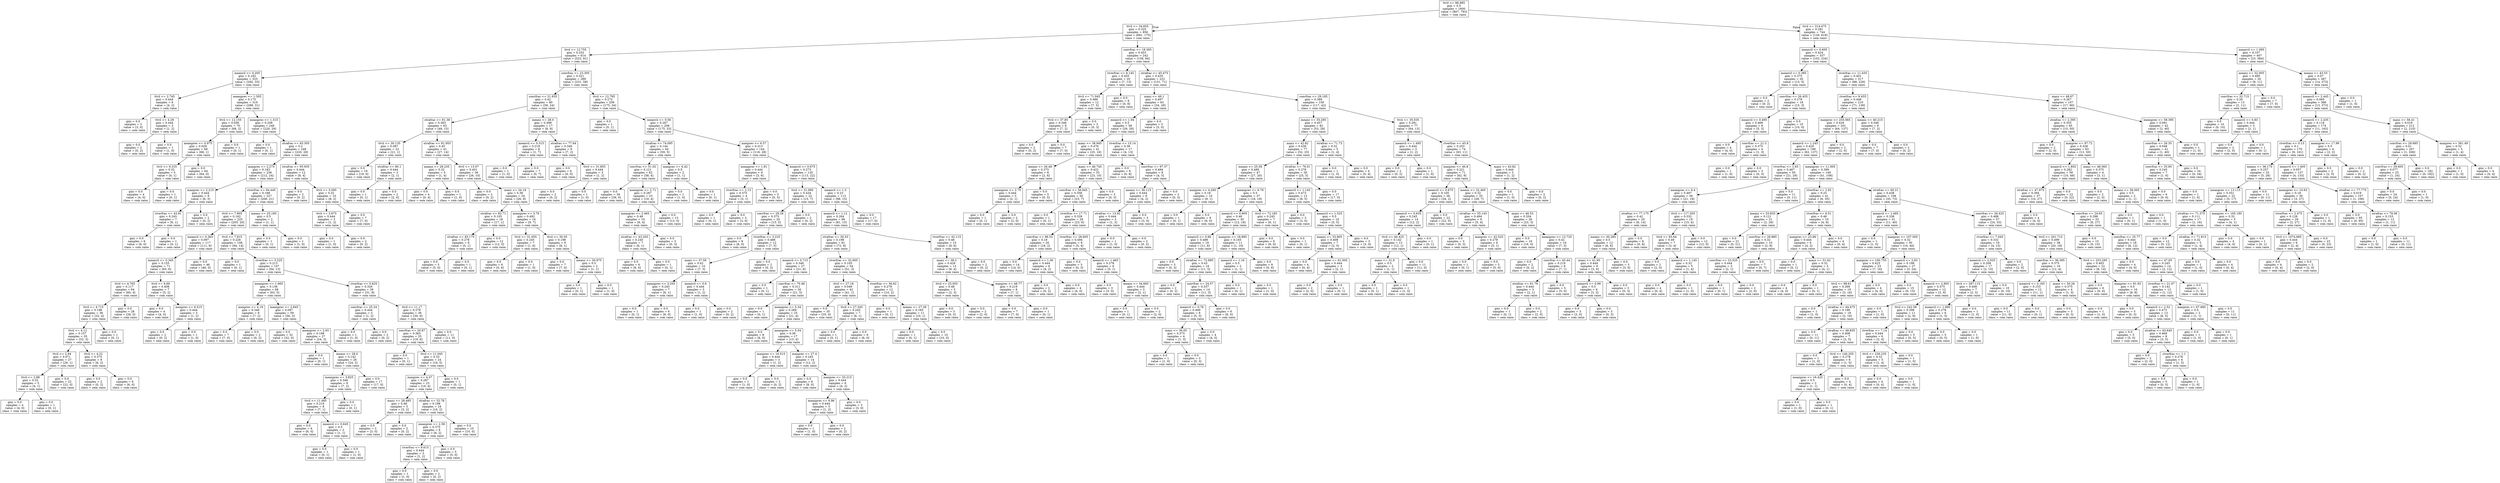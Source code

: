 digraph Tree {
node [shape=box] ;
0 [label="ttvil <= 88.885\ngini = 0.5\nsamples = 1600\nvalue = [807, 793]\nclass = com raios"] ;
1 [label="ttvil <= 34.655\ngini = 0.325\nsamples = 856\nvalue = [681, 175]\nclass = com raios"] ;
0 -> 1 [labeldistance=2.5, labelangle=45, headlabel="True"] ;
2 [label="ttvil <= 12.755\ngini = 0.252\nsamples = 614\nvalue = [523, 91]\nclass = com raios"] ;
1 -> 2 ;
3 [label="meanvil <= 0.205\ngini = 0.182\nsamples = 325\nvalue = [292, 33]\nclass = com raios"] ;
2 -> 3 ;
4 [label="ttvil <= 2.745\ngini = 0.444\nsamples = 6\nvalue = [4, 2]\nclass = com raios"] ;
3 -> 4 ;
5 [label="gini = 0.0\nsamples = 3\nvalue = [3, 0]\nclass = com raios"] ;
4 -> 5 ;
6 [label="ttvil <= 4.29\ngini = 0.444\nsamples = 3\nvalue = [1, 2]\nclass = sem raios"] ;
4 -> 6 ;
7 [label="gini = 0.0\nsamples = 2\nvalue = [0, 2]\nclass = sem raios"] ;
6 -> 7 ;
8 [label="gini = 0.0\nsamples = 1\nvalue = [1, 0]\nclass = com raios"] ;
6 -> 8 ;
9 [label="meanprec <= 1.305\ngini = 0.175\nsamples = 319\nvalue = [288, 31]\nclass = com raios"] ;
3 -> 9 ;
10 [label="ttvil <= 12.155\ngini = 0.056\nsamples = 70\nvalue = [68, 2]\nclass = com raios"] ;
9 -> 10 ;
11 [label="meanprec <= 0.975\ngini = 0.029\nsamples = 69\nvalue = [68, 1]\nclass = com raios"] ;
10 -> 11 ;
12 [label="ttvil <= 9.225\ngini = 0.32\nsamples = 5\nvalue = [4, 1]\nclass = com raios"] ;
11 -> 12 ;
13 [label="gini = 0.0\nsamples = 4\nvalue = [4, 0]\nclass = com raios"] ;
12 -> 13 ;
14 [label="gini = 0.0\nsamples = 1\nvalue = [0, 1]\nclass = sem raios"] ;
12 -> 14 ;
15 [label="gini = 0.0\nsamples = 64\nvalue = [64, 0]\nclass = com raios"] ;
11 -> 15 ;
16 [label="gini = 0.0\nsamples = 1\nvalue = [0, 1]\nclass = sem raios"] ;
10 -> 16 ;
17 [label="meanprec <= 1.315\ngini = 0.206\nsamples = 249\nvalue = [220, 29]\nclass = com raios"] ;
9 -> 17 ;
18 [label="gini = 0.0\nsamples = 1\nvalue = [0, 1]\nclass = sem raios"] ;
17 -> 18 ;
19 [label="strafrac <= 93.305\ngini = 0.2\nsamples = 248\nvalue = [220, 28]\nclass = com raios"] ;
17 -> 19 ;
20 [label="maxprec <= 2.275\ngini = 0.183\nsamples = 236\nvalue = [212, 24]\nclass = com raios"] ;
19 -> 20 ;
21 [label="maxprec <= 2.215\ngini = 0.444\nsamples = 9\nvalue = [6, 3]\nclass = com raios"] ;
20 -> 21 ;
22 [label="riverfrac <= 43.91\ngini = 0.245\nsamples = 7\nvalue = [6, 1]\nclass = com raios"] ;
21 -> 22 ;
23 [label="gini = 0.0\nsamples = 6\nvalue = [6, 0]\nclass = com raios"] ;
22 -> 23 ;
24 [label="gini = 0.0\nsamples = 1\nvalue = [0, 1]\nclass = sem raios"] ;
22 -> 24 ;
25 [label="gini = 0.0\nsamples = 2\nvalue = [0, 2]\nclass = sem raios"] ;
21 -> 25 ;
26 [label="riverfrac <= 94.445\ngini = 0.168\nsamples = 227\nvalue = [206, 21]\nclass = com raios"] ;
20 -> 26 ;
27 [label="ttvil <= 7.905\ngini = 0.162\nsamples = 225\nvalue = [205, 20]\nclass = com raios"] ;
26 -> 27 ;
28 [label="meanvil <= 0.365\ngini = 0.097\nsamples = 117\nvalue = [111, 6]\nclass = com raios"] ;
27 -> 28 ;
29 [label="meanvil <= 0.345\ngini = 0.155\nsamples = 71\nvalue = [65, 6]\nclass = com raios"] ;
28 -> 29 ;
30 [label="ttvil <= 4.765\ngini = 0.117\nsamples = 64\nvalue = [60, 4]\nclass = com raios"] ;
29 -> 30 ;
31 [label="ttvil <= 4.715\ngini = 0.198\nsamples = 36\nvalue = [32, 4]\nclass = com raios"] ;
30 -> 31 ;
32 [label="ttvil <= 4.12\ngini = 0.157\nsamples = 35\nvalue = [32, 3]\nclass = com raios"] ;
31 -> 32 ;
33 [label="ttvil <= 2.94\ngini = 0.071\nsamples = 27\nvalue = [26, 1]\nclass = com raios"] ;
32 -> 33 ;
34 [label="ttvil <= 2.88\ngini = 0.32\nsamples = 5\nvalue = [4, 1]\nclass = com raios"] ;
33 -> 34 ;
35 [label="gini = 0.0\nsamples = 4\nvalue = [4, 0]\nclass = com raios"] ;
34 -> 35 ;
36 [label="gini = 0.0\nsamples = 1\nvalue = [0, 1]\nclass = sem raios"] ;
34 -> 36 ;
37 [label="gini = 0.0\nsamples = 22\nvalue = [22, 0]\nclass = com raios"] ;
33 -> 37 ;
38 [label="ttvil <= 4.22\ngini = 0.375\nsamples = 8\nvalue = [6, 2]\nclass = com raios"] ;
32 -> 38 ;
39 [label="gini = 0.0\nsamples = 2\nvalue = [0, 2]\nclass = sem raios"] ;
38 -> 39 ;
40 [label="gini = 0.0\nsamples = 6\nvalue = [6, 0]\nclass = com raios"] ;
38 -> 40 ;
41 [label="gini = 0.0\nsamples = 1\nvalue = [0, 1]\nclass = sem raios"] ;
31 -> 41 ;
42 [label="gini = 0.0\nsamples = 28\nvalue = [28, 0]\nclass = com raios"] ;
30 -> 42 ;
43 [label="ttvil <= 6.69\ngini = 0.408\nsamples = 7\nvalue = [5, 2]\nclass = com raios"] ;
29 -> 43 ;
44 [label="gini = 0.0\nsamples = 4\nvalue = [4, 0]\nclass = com raios"] ;
43 -> 44 ;
45 [label="maxprec <= 6.515\ngini = 0.444\nsamples = 3\nvalue = [1, 2]\nclass = sem raios"] ;
43 -> 45 ;
46 [label="gini = 0.0\nsamples = 2\nvalue = [0, 2]\nclass = sem raios"] ;
45 -> 46 ;
47 [label="gini = 0.0\nsamples = 1\nvalue = [1, 0]\nclass = com raios"] ;
45 -> 47 ;
48 [label="gini = 0.0\nsamples = 46\nvalue = [46, 0]\nclass = com raios"] ;
28 -> 48 ;
49 [label="ttvil <= 7.915\ngini = 0.226\nsamples = 108\nvalue = [94, 14]\nclass = com raios"] ;
27 -> 49 ;
50 [label="gini = 0.0\nsamples = 1\nvalue = [0, 1]\nclass = sem raios"] ;
49 -> 50 ;
51 [label="riverfrac <= 3.225\ngini = 0.213\nsamples = 107\nvalue = [94, 13]\nclass = com raios"] ;
49 -> 51 ;
52 [label="meanprec <= 1.665\ngini = 0.136\nsamples = 68\nvalue = [63, 5]\nclass = com raios"] ;
51 -> 52 ;
53 [label="maxprec <= 4.19\ngini = 0.346\nsamples = 9\nvalue = [7, 2]\nclass = com raios"] ;
52 -> 53 ;
54 [label="gini = 0.0\nsamples = 7\nvalue = [7, 0]\nclass = com raios"] ;
53 -> 54 ;
55 [label="gini = 0.0\nsamples = 2\nvalue = [0, 2]\nclass = sem raios"] ;
53 -> 55 ;
56 [label="meanprec <= 2.845\ngini = 0.097\nsamples = 59\nvalue = [56, 3]\nclass = com raios"] ;
52 -> 56 ;
57 [label="gini = 0.0\nsamples = 32\nvalue = [32, 0]\nclass = com raios"] ;
56 -> 57 ;
58 [label="meanprec <= 2.93\ngini = 0.198\nsamples = 27\nvalue = [24, 3]\nclass = com raios"] ;
56 -> 58 ;
59 [label="gini = 0.0\nsamples = 1\nvalue = [0, 1]\nclass = sem raios"] ;
58 -> 59 ;
60 [label="meanz <= 28.0\ngini = 0.142\nsamples = 26\nvalue = [24, 2]\nclass = com raios"] ;
58 -> 60 ;
61 [label="meanprec <= 3.825\ngini = 0.346\nsamples = 9\nvalue = [7, 2]\nclass = com raios"] ;
60 -> 61 ;
62 [label="ttvil <= 11.485\ngini = 0.219\nsamples = 8\nvalue = [7, 1]\nclass = com raios"] ;
61 -> 62 ;
63 [label="gini = 0.0\nsamples = 6\nvalue = [6, 0]\nclass = com raios"] ;
62 -> 63 ;
64 [label="meanvil <= 0.645\ngini = 0.5\nsamples = 2\nvalue = [1, 1]\nclass = com raios"] ;
62 -> 64 ;
65 [label="gini = 0.0\nsamples = 1\nvalue = [0, 1]\nclass = sem raios"] ;
64 -> 65 ;
66 [label="gini = 0.0\nsamples = 1\nvalue = [1, 0]\nclass = com raios"] ;
64 -> 66 ;
67 [label="gini = 0.0\nsamples = 1\nvalue = [0, 1]\nclass = sem raios"] ;
61 -> 67 ;
68 [label="gini = 0.0\nsamples = 17\nvalue = [17, 0]\nclass = com raios"] ;
60 -> 68 ;
69 [label="riverfrac <= 5.625\ngini = 0.326\nsamples = 39\nvalue = [31, 8]\nclass = com raios"] ;
51 -> 69 ;
70 [label="convfrac <= 25.24\ngini = 0.444\nsamples = 3\nvalue = [1, 2]\nclass = sem raios"] ;
69 -> 70 ;
71 [label="gini = 0.0\nsamples = 1\nvalue = [1, 0]\nclass = com raios"] ;
70 -> 71 ;
72 [label="gini = 0.0\nsamples = 2\nvalue = [0, 2]\nclass = sem raios"] ;
70 -> 72 ;
73 [label="ttvil <= 11.17\ngini = 0.278\nsamples = 36\nvalue = [30, 6]\nclass = com raios"] ;
69 -> 73 ;
74 [label="convfrac <= 20.87\ngini = 0.365\nsamples = 25\nvalue = [19, 6]\nclass = com raios"] ;
73 -> 74 ;
75 [label="gini = 0.0\nsamples = 1\nvalue = [0, 1]\nclass = sem raios"] ;
74 -> 75 ;
76 [label="ttvil <= 11.045\ngini = 0.33\nsamples = 24\nvalue = [19, 5]\nclass = com raios"] ;
74 -> 76 ;
77 [label="maxprec <= 4.57\ngini = 0.287\nsamples = 23\nvalue = [19, 4]\nclass = com raios"] ;
76 -> 77 ;
78 [label="maxz <= 28.485\ngini = 0.48\nsamples = 5\nvalue = [3, 2]\nclass = com raios"] ;
77 -> 78 ;
79 [label="gini = 0.0\nsamples = 3\nvalue = [3, 0]\nclass = com raios"] ;
78 -> 79 ;
80 [label="gini = 0.0\nsamples = 2\nvalue = [0, 2]\nclass = sem raios"] ;
78 -> 80 ;
81 [label="strafrac <= 52.78\ngini = 0.198\nsamples = 18\nvalue = [16, 2]\nclass = com raios"] ;
77 -> 81 ;
82 [label="meanprec <= 2.58\ngini = 0.375\nsamples = 8\nvalue = [6, 2]\nclass = com raios"] ;
81 -> 82 ;
83 [label="riverfrac <= 9.615\ngini = 0.444\nsamples = 3\nvalue = [1, 2]\nclass = sem raios"] ;
82 -> 83 ;
84 [label="gini = 0.0\nsamples = 1\nvalue = [1, 0]\nclass = com raios"] ;
83 -> 84 ;
85 [label="gini = 0.0\nsamples = 2\nvalue = [0, 2]\nclass = sem raios"] ;
83 -> 85 ;
86 [label="gini = 0.0\nsamples = 5\nvalue = [5, 0]\nclass = com raios"] ;
82 -> 86 ;
87 [label="gini = 0.0\nsamples = 10\nvalue = [10, 0]\nclass = com raios"] ;
81 -> 87 ;
88 [label="gini = 0.0\nsamples = 1\nvalue = [0, 1]\nclass = sem raios"] ;
76 -> 88 ;
89 [label="gini = 0.0\nsamples = 11\nvalue = [11, 0]\nclass = com raios"] ;
73 -> 89 ;
90 [label="meanz <= 25.185\ngini = 0.5\nsamples = 2\nvalue = [1, 1]\nclass = com raios"] ;
26 -> 90 ;
91 [label="gini = 0.0\nsamples = 1\nvalue = [0, 1]\nclass = sem raios"] ;
90 -> 91 ;
92 [label="gini = 0.0\nsamples = 1\nvalue = [1, 0]\nclass = com raios"] ;
90 -> 92 ;
93 [label="strafrac <= 93.935\ngini = 0.444\nsamples = 12\nvalue = [8, 4]\nclass = com raios"] ;
19 -> 93 ;
94 [label="gini = 0.0\nsamples = 2\nvalue = [0, 2]\nclass = sem raios"] ;
93 -> 94 ;
95 [label="ttvil <= 5.095\ngini = 0.32\nsamples = 10\nvalue = [8, 2]\nclass = com raios"] ;
93 -> 95 ;
96 [label="ttvil <= 3.675\ngini = 0.444\nsamples = 3\nvalue = [1, 2]\nclass = sem raios"] ;
95 -> 96 ;
97 [label="gini = 0.0\nsamples = 1\nvalue = [1, 0]\nclass = com raios"] ;
96 -> 97 ;
98 [label="gini = 0.0\nsamples = 2\nvalue = [0, 2]\nclass = sem raios"] ;
96 -> 98 ;
99 [label="gini = 0.0\nsamples = 7\nvalue = [7, 0]\nclass = com raios"] ;
95 -> 99 ;
100 [label="convfrac <= 23.305\ngini = 0.321\nsamples = 289\nvalue = [231, 58]\nclass = com raios"] ;
2 -> 100 ;
101 [label="convfrac <= 21.935\ngini = 0.42\nsamples = 80\nvalue = [56, 24]\nclass = com raios"] ;
100 -> 101 ;
102 [label="strafrac <= 81.38\ngini = 0.363\nsamples = 63\nvalue = [48, 15]\nclass = com raios"] ;
101 -> 102 ;
103 [label="ttvil <= 30.135\ngini = 0.087\nsamples = 22\nvalue = [21, 1]\nclass = com raios"] ;
102 -> 103 ;
104 [label="gini = 0.0\nsamples = 19\nvalue = [19, 0]\nclass = com raios"] ;
103 -> 104 ;
105 [label="strafrac <= 80.1\ngini = 0.444\nsamples = 3\nvalue = [2, 1]\nclass = com raios"] ;
103 -> 105 ;
106 [label="gini = 0.0\nsamples = 1\nvalue = [0, 1]\nclass = sem raios"] ;
105 -> 106 ;
107 [label="gini = 0.0\nsamples = 2\nvalue = [2, 0]\nclass = com raios"] ;
105 -> 107 ;
108 [label="strafrac <= 81.955\ngini = 0.45\nsamples = 41\nvalue = [27, 14]\nclass = com raios"] ;
102 -> 108 ;
109 [label="meanz <= 28.235\ngini = 0.32\nsamples = 5\nvalue = [1, 4]\nclass = sem raios"] ;
108 -> 109 ;
110 [label="gini = 0.0\nsamples = 4\nvalue = [0, 4]\nclass = sem raios"] ;
109 -> 110 ;
111 [label="gini = 0.0\nsamples = 1\nvalue = [1, 0]\nclass = com raios"] ;
109 -> 111 ;
112 [label="ttvil <= 13.07\ngini = 0.401\nsamples = 36\nvalue = [26, 10]\nclass = com raios"] ;
108 -> 112 ;
113 [label="gini = 0.0\nsamples = 2\nvalue = [0, 2]\nclass = sem raios"] ;
112 -> 113 ;
114 [label="maxz <= 34.19\ngini = 0.36\nsamples = 34\nvalue = [26, 8]\nclass = com raios"] ;
112 -> 114 ;
115 [label="strafrac <= 83.71\ngini = 0.105\nsamples = 18\nvalue = [17, 1]\nclass = com raios"] ;
114 -> 115 ;
116 [label="strafrac <= 83.175\ngini = 0.278\nsamples = 6\nvalue = [5, 1]\nclass = com raios"] ;
115 -> 116 ;
117 [label="gini = 0.0\nsamples = 5\nvalue = [5, 0]\nclass = com raios"] ;
116 -> 117 ;
118 [label="gini = 0.0\nsamples = 1\nvalue = [0, 1]\nclass = sem raios"] ;
116 -> 118 ;
119 [label="gini = 0.0\nsamples = 12\nvalue = [12, 0]\nclass = com raios"] ;
115 -> 119 ;
120 [label="meanprec <= 3.76\ngini = 0.492\nsamples = 16\nvalue = [9, 7]\nclass = com raios"] ;
114 -> 120 ;
121 [label="ttvil <= 31.055\ngini = 0.245\nsamples = 7\nvalue = [1, 6]\nclass = sem raios"] ;
120 -> 121 ;
122 [label="gini = 0.0\nsamples = 6\nvalue = [0, 6]\nclass = sem raios"] ;
121 -> 122 ;
123 [label="gini = 0.0\nsamples = 1\nvalue = [1, 0]\nclass = com raios"] ;
121 -> 123 ;
124 [label="ttvil <= 30.55\ngini = 0.198\nsamples = 9\nvalue = [8, 1]\nclass = com raios"] ;
120 -> 124 ;
125 [label="gini = 0.0\nsamples = 7\nvalue = [7, 0]\nclass = com raios"] ;
124 -> 125 ;
126 [label="meanz <= 30.975\ngini = 0.5\nsamples = 2\nvalue = [1, 1]\nclass = com raios"] ;
124 -> 126 ;
127 [label="gini = 0.0\nsamples = 1\nvalue = [0, 1]\nclass = sem raios"] ;
126 -> 127 ;
128 [label="gini = 0.0\nsamples = 1\nvalue = [1, 0]\nclass = com raios"] ;
126 -> 128 ;
129 [label="meanz <= 28.0\ngini = 0.498\nsamples = 17\nvalue = [8, 9]\nclass = sem raios"] ;
101 -> 129 ;
130 [label="meanvil <= 0.315\ngini = 0.219\nsamples = 8\nvalue = [1, 7]\nclass = sem raios"] ;
129 -> 130 ;
131 [label="gini = 0.0\nsamples = 1\nvalue = [1, 0]\nclass = com raios"] ;
130 -> 131 ;
132 [label="gini = 0.0\nsamples = 7\nvalue = [0, 7]\nclass = sem raios"] ;
130 -> 132 ;
133 [label="strafrac <= 77.64\ngini = 0.346\nsamples = 9\nvalue = [7, 2]\nclass = com raios"] ;
129 -> 133 ;
134 [label="gini = 0.0\nsamples = 6\nvalue = [6, 0]\nclass = com raios"] ;
133 -> 134 ;
135 [label="ttvil <= 31.855\ngini = 0.444\nsamples = 3\nvalue = [1, 2]\nclass = sem raios"] ;
133 -> 135 ;
136 [label="gini = 0.0\nsamples = 2\nvalue = [0, 2]\nclass = sem raios"] ;
135 -> 136 ;
137 [label="gini = 0.0\nsamples = 1\nvalue = [1, 0]\nclass = com raios"] ;
135 -> 137 ;
138 [label="ttvil <= 12.795\ngini = 0.272\nsamples = 209\nvalue = [175, 34]\nclass = com raios"] ;
100 -> 138 ;
139 [label="gini = 0.0\nsamples = 1\nvalue = [0, 1]\nclass = sem raios"] ;
138 -> 139 ;
140 [label="meanvil <= 0.56\ngini = 0.267\nsamples = 208\nvalue = [175, 33]\nclass = com raios"] ;
138 -> 140 ;
141 [label="strafrac <= 74.095\ngini = 0.144\nsamples = 64\nvalue = [59, 5]\nclass = com raios"] ;
140 -> 141 ;
142 [label="convfrac <= 51.02\ngini = 0.121\nsamples = 62\nvalue = [58, 4]\nclass = com raios"] ;
141 -> 142 ;
143 [label="gini = 0.0\nsamples = 39\nvalue = [39, 0]\nclass = com raios"] ;
142 -> 143 ;
144 [label="meanprec <= 2.71\ngini = 0.287\nsamples = 23\nvalue = [19, 4]\nclass = com raios"] ;
142 -> 144 ;
145 [label="meanprec <= 2.465\ngini = 0.48\nsamples = 10\nvalue = [6, 4]\nclass = com raios"] ;
144 -> 145 ;
146 [label="strafrac <= 43.205\ngini = 0.245\nsamples = 7\nvalue = [6, 1]\nclass = com raios"] ;
145 -> 146 ;
147 [label="gini = 0.0\nsamples = 6\nvalue = [6, 0]\nclass = com raios"] ;
146 -> 147 ;
148 [label="gini = 0.0\nsamples = 1\nvalue = [0, 1]\nclass = sem raios"] ;
146 -> 148 ;
149 [label="gini = 0.0\nsamples = 3\nvalue = [0, 3]\nclass = sem raios"] ;
145 -> 149 ;
150 [label="gini = 0.0\nsamples = 13\nvalue = [13, 0]\nclass = com raios"] ;
144 -> 150 ;
151 [label="maxprec <= 6.42\ngini = 0.5\nsamples = 2\nvalue = [1, 1]\nclass = com raios"] ;
141 -> 151 ;
152 [label="gini = 0.0\nsamples = 1\nvalue = [1, 0]\nclass = com raios"] ;
151 -> 152 ;
153 [label="gini = 0.0\nsamples = 1\nvalue = [0, 1]\nclass = sem raios"] ;
151 -> 153 ;
154 [label="maxprec <= 6.57\ngini = 0.313\nsamples = 144\nvalue = [116, 28]\nclass = com raios"] ;
140 -> 154 ;
155 [label="meanprec <= 1.81\ngini = 0.444\nsamples = 9\nvalue = [3, 6]\nclass = sem raios"] ;
154 -> 155 ;
156 [label="riverfrac <= 2.13\ngini = 0.375\nsamples = 4\nvalue = [3, 1]\nclass = com raios"] ;
155 -> 156 ;
157 [label="gini = 0.0\nsamples = 1\nvalue = [0, 1]\nclass = sem raios"] ;
156 -> 157 ;
158 [label="gini = 0.0\nsamples = 3\nvalue = [3, 0]\nclass = com raios"] ;
156 -> 158 ;
159 [label="gini = 0.0\nsamples = 5\nvalue = [0, 5]\nclass = sem raios"] ;
155 -> 159 ;
160 [label="meanvil <= 0.675\ngini = 0.273\nsamples = 135\nvalue = [113, 22]\nclass = com raios"] ;
154 -> 160 ;
161 [label="ttvil <= 31.995\ngini = 0.434\nsamples = 22\nvalue = [15, 7]\nclass = com raios"] ;
160 -> 161 ;
162 [label="convfrac <= 29.29\ngini = 0.375\nsamples = 20\nvalue = [15, 5]\nclass = com raios"] ;
161 -> 162 ;
163 [label="gini = 0.0\nsamples = 8\nvalue = [8, 0]\nclass = com raios"] ;
162 -> 163 ;
164 [label="riverfrac <= 3.225\ngini = 0.486\nsamples = 12\nvalue = [7, 5]\nclass = com raios"] ;
162 -> 164 ;
165 [label="maxz <= 37.59\ngini = 0.42\nsamples = 10\nvalue = [7, 3]\nclass = com raios"] ;
164 -> 165 ;
166 [label="meanprec <= 3.255\ngini = 0.245\nsamples = 7\nvalue = [6, 1]\nclass = com raios"] ;
165 -> 166 ;
167 [label="gini = 0.0\nsamples = 1\nvalue = [0, 1]\nclass = sem raios"] ;
166 -> 167 ;
168 [label="gini = 0.0\nsamples = 6\nvalue = [6, 0]\nclass = com raios"] ;
166 -> 168 ;
169 [label="meanvil <= 0.6\ngini = 0.444\nsamples = 3\nvalue = [1, 2]\nclass = sem raios"] ;
165 -> 169 ;
170 [label="gini = 0.0\nsamples = 1\nvalue = [1, 0]\nclass = com raios"] ;
169 -> 170 ;
171 [label="gini = 0.0\nsamples = 2\nvalue = [0, 2]\nclass = sem raios"] ;
169 -> 171 ;
172 [label="gini = 0.0\nsamples = 2\nvalue = [0, 2]\nclass = sem raios"] ;
164 -> 172 ;
173 [label="gini = 0.0\nsamples = 2\nvalue = [0, 2]\nclass = sem raios"] ;
161 -> 173 ;
174 [label="meanvil <= 1.3\ngini = 0.23\nsamples = 113\nvalue = [98, 15]\nclass = com raios"] ;
160 -> 174 ;
175 [label="meanvil <= 1.12\ngini = 0.264\nsamples = 96\nvalue = [81, 15]\nclass = com raios"] ;
174 -> 175 ;
176 [label="strafrac <= 30.53\ngini = 0.198\nsamples = 81\nvalue = [72, 9]\nclass = com raios"] ;
175 -> 176 ;
177 [label="meanvil <= 0.715\ngini = 0.346\nsamples = 27\nvalue = [21, 6]\nclass = com raios"] ;
176 -> 177 ;
178 [label="gini = 0.0\nsamples = 1\nvalue = [0, 1]\nclass = sem raios"] ;
177 -> 178 ;
179 [label="convfrac <= 70.48\ngini = 0.311\nsamples = 26\nvalue = [21, 5]\nclass = com raios"] ;
177 -> 179 ;
180 [label="gini = 0.0\nsamples = 1\nvalue = [0, 1]\nclass = sem raios"] ;
179 -> 180 ;
181 [label="meanprec <= 5.34\ngini = 0.269\nsamples = 25\nvalue = [21, 4]\nclass = com raios"] ;
179 -> 181 ;
182 [label="gini = 0.0\nsamples = 8\nvalue = [8, 0]\nclass = com raios"] ;
181 -> 182 ;
183 [label="meanprec <= 5.54\ngini = 0.36\nsamples = 17\nvalue = [13, 4]\nclass = com raios"] ;
181 -> 183 ;
184 [label="maxprec <= 16.515\ngini = 0.444\nsamples = 3\nvalue = [1, 2]\nclass = sem raios"] ;
183 -> 184 ;
185 [label="gini = 0.0\nsamples = 1\nvalue = [1, 0]\nclass = com raios"] ;
184 -> 185 ;
186 [label="gini = 0.0\nsamples = 2\nvalue = [0, 2]\nclass = sem raios"] ;
184 -> 186 ;
187 [label="maxprec <= 27.4\ngini = 0.245\nsamples = 14\nvalue = [12, 2]\nclass = com raios"] ;
183 -> 187 ;
188 [label="gini = 0.0\nsamples = 8\nvalue = [8, 0]\nclass = com raios"] ;
187 -> 188 ;
189 [label="maxprec <= 33.215\ngini = 0.444\nsamples = 6\nvalue = [4, 2]\nclass = com raios"] ;
187 -> 189 ;
190 [label="meanprec <= 6.96\ngini = 0.444\nsamples = 3\nvalue = [1, 2]\nclass = sem raios"] ;
189 -> 190 ;
191 [label="gini = 0.0\nsamples = 1\nvalue = [1, 0]\nclass = com raios"] ;
190 -> 191 ;
192 [label="gini = 0.0\nsamples = 2\nvalue = [0, 2]\nclass = sem raios"] ;
190 -> 192 ;
193 [label="gini = 0.0\nsamples = 3\nvalue = [3, 0]\nclass = com raios"] ;
189 -> 193 ;
194 [label="riverfrac <= 32.605\ngini = 0.105\nsamples = 54\nvalue = [51, 3]\nclass = com raios"] ;
176 -> 194 ;
195 [label="ttvil <= 27.18\ngini = 0.046\nsamples = 42\nvalue = [41, 1]\nclass = com raios"] ;
194 -> 195 ;
196 [label="gini = 0.0\nsamples = 35\nvalue = [35, 0]\nclass = com raios"] ;
195 -> 196 ;
197 [label="ttvil <= 27.545\ngini = 0.245\nsamples = 7\nvalue = [6, 1]\nclass = com raios"] ;
195 -> 197 ;
198 [label="gini = 0.0\nsamples = 1\nvalue = [0, 1]\nclass = sem raios"] ;
197 -> 198 ;
199 [label="gini = 0.0\nsamples = 6\nvalue = [6, 0]\nclass = com raios"] ;
197 -> 199 ;
200 [label="riverfrac <= 36.62\ngini = 0.278\nsamples = 12\nvalue = [10, 2]\nclass = com raios"] ;
194 -> 200 ;
201 [label="gini = 0.0\nsamples = 1\nvalue = [0, 1]\nclass = sem raios"] ;
200 -> 201 ;
202 [label="meanz <= 27.28\ngini = 0.165\nsamples = 11\nvalue = [10, 1]\nclass = com raios"] ;
200 -> 202 ;
203 [label="gini = 0.0\nsamples = 1\nvalue = [0, 1]\nclass = sem raios"] ;
202 -> 203 ;
204 [label="gini = 0.0\nsamples = 10\nvalue = [10, 0]\nclass = com raios"] ;
202 -> 204 ;
205 [label="riverfrac <= 42.115\ngini = 0.48\nsamples = 15\nvalue = [9, 6]\nclass = com raios"] ;
175 -> 205 ;
206 [label="maxz <= 38.2\ngini = 0.426\nsamples = 13\nvalue = [9, 4]\nclass = com raios"] ;
205 -> 206 ;
207 [label="ttvil <= 23.055\ngini = 0.48\nsamples = 5\nvalue = [2, 3]\nclass = sem raios"] ;
206 -> 207 ;
208 [label="gini = 0.0\nsamples = 3\nvalue = [0, 3]\nclass = sem raios"] ;
207 -> 208 ;
209 [label="gini = 0.0\nsamples = 2\nvalue = [2, 0]\nclass = com raios"] ;
207 -> 209 ;
210 [label="maxprec <= 48.77\ngini = 0.219\nsamples = 8\nvalue = [7, 1]\nclass = com raios"] ;
206 -> 210 ;
211 [label="gini = 0.0\nsamples = 7\nvalue = [7, 0]\nclass = com raios"] ;
210 -> 211 ;
212 [label="gini = 0.0\nsamples = 1\nvalue = [0, 1]\nclass = sem raios"] ;
210 -> 212 ;
213 [label="gini = 0.0\nsamples = 2\nvalue = [0, 2]\nclass = sem raios"] ;
205 -> 213 ;
214 [label="gini = 0.0\nsamples = 17\nvalue = [17, 0]\nclass = com raios"] ;
174 -> 214 ;
215 [label="convfrac <= 18.305\ngini = 0.453\nsamples = 242\nvalue = [158, 84]\nclass = com raios"] ;
1 -> 215 ;
216 [label="riverfrac <= 6.145\ngini = 0.455\nsamples = 20\nvalue = [7, 13]\nclass = sem raios"] ;
215 -> 216 ;
217 [label="ttvil <= 71.045\ngini = 0.486\nsamples = 12\nvalue = [7, 5]\nclass = com raios"] ;
216 -> 217 ;
218 [label="ttvil <= 37.85\ngini = 0.346\nsamples = 9\nvalue = [7, 2]\nclass = com raios"] ;
217 -> 218 ;
219 [label="gini = 0.0\nsamples = 2\nvalue = [0, 2]\nclass = sem raios"] ;
218 -> 219 ;
220 [label="gini = 0.0\nsamples = 7\nvalue = [7, 0]\nclass = com raios"] ;
218 -> 220 ;
221 [label="gini = 0.0\nsamples = 3\nvalue = [0, 3]\nclass = sem raios"] ;
217 -> 221 ;
222 [label="gini = 0.0\nsamples = 8\nvalue = [0, 8]\nclass = sem raios"] ;
216 -> 222 ;
223 [label="strafrac <= 45.475\ngini = 0.435\nsamples = 222\nvalue = [151, 71]\nclass = com raios"] ;
215 -> 223 ;
224 [label="maxz <= 49.1\ngini = 0.497\nsamples = 63\nvalue = [34, 29]\nclass = com raios"] ;
223 -> 224 ;
225 [label="meanvil <= 1.94\ngini = 0.5\nsamples = 58\nvalue = [29, 29]\nclass = com raios"] ;
224 -> 225 ;
226 [label="maxz <= 38.945\ngini = 0.476\nsamples = 41\nvalue = [25, 16]\nclass = com raios"] ;
225 -> 226 ;
227 [label="meanz <= 26.49\ngini = 0.375\nsamples = 8\nvalue = [2, 6]\nclass = sem raios"] ;
226 -> 227 ;
228 [label="meanprec <= 2.75\ngini = 0.444\nsamples = 3\nvalue = [2, 1]\nclass = com raios"] ;
227 -> 228 ;
229 [label="gini = 0.0\nsamples = 1\nvalue = [0, 1]\nclass = sem raios"] ;
228 -> 229 ;
230 [label="gini = 0.0\nsamples = 2\nvalue = [2, 0]\nclass = com raios"] ;
228 -> 230 ;
231 [label="gini = 0.0\nsamples = 5\nvalue = [0, 5]\nclass = sem raios"] ;
227 -> 231 ;
232 [label="maxz <= 46.745\ngini = 0.422\nsamples = 33\nvalue = [23, 10]\nclass = com raios"] ;
226 -> 232 ;
233 [label="convfrac <= 56.945\ngini = 0.358\nsamples = 30\nvalue = [23, 7]\nclass = com raios"] ;
232 -> 233 ;
234 [label="gini = 0.0\nsamples = 1\nvalue = [0, 1]\nclass = sem raios"] ;
233 -> 234 ;
235 [label="riverfrac <= 17.71\ngini = 0.328\nsamples = 29\nvalue = [23, 6]\nclass = com raios"] ;
233 -> 235 ;
236 [label="convfrac <= 96.53\ngini = 0.18\nsamples = 20\nvalue = [18, 2]\nclass = com raios"] ;
235 -> 236 ;
237 [label="gini = 0.0\nsamples = 14\nvalue = [14, 0]\nclass = com raios"] ;
236 -> 237 ;
238 [label="meanvil <= 1.36\ngini = 0.444\nsamples = 6\nvalue = [4, 2]\nclass = com raios"] ;
236 -> 238 ;
239 [label="gini = 0.0\nsamples = 2\nvalue = [0, 2]\nclass = sem raios"] ;
238 -> 239 ;
240 [label="gini = 0.0\nsamples = 4\nvalue = [4, 0]\nclass = com raios"] ;
238 -> 240 ;
241 [label="riverfrac <= 28.605\ngini = 0.494\nsamples = 9\nvalue = [5, 4]\nclass = com raios"] ;
235 -> 241 ;
242 [label="gini = 0.0\nsamples = 3\nvalue = [0, 3]\nclass = sem raios"] ;
241 -> 242 ;
243 [label="meanvil <= 1.465\ngini = 0.278\nsamples = 6\nvalue = [5, 1]\nclass = com raios"] ;
241 -> 243 ;
244 [label="gini = 0.0\nsamples = 3\nvalue = [3, 0]\nclass = com raios"] ;
243 -> 244 ;
245 [label="meanz <= 34.665\ngini = 0.444\nsamples = 3\nvalue = [2, 1]\nclass = com raios"] ;
243 -> 245 ;
246 [label="gini = 0.0\nsamples = 1\nvalue = [0, 1]\nclass = sem raios"] ;
245 -> 246 ;
247 [label="gini = 0.0\nsamples = 2\nvalue = [2, 0]\nclass = com raios"] ;
245 -> 247 ;
248 [label="gini = 0.0\nsamples = 3\nvalue = [0, 3]\nclass = sem raios"] ;
232 -> 248 ;
249 [label="riverfrac <= 15.14\ngini = 0.36\nsamples = 17\nvalue = [4, 13]\nclass = sem raios"] ;
225 -> 249 ;
250 [label="gini = 0.0\nsamples = 8\nvalue = [0, 8]\nclass = sem raios"] ;
249 -> 250 ;
251 [label="convfrac <= 97.37\ngini = 0.494\nsamples = 9\nvalue = [4, 5]\nclass = sem raios"] ;
249 -> 251 ;
252 [label="meanz <= 36.115\ngini = 0.444\nsamples = 6\nvalue = [4, 2]\nclass = com raios"] ;
251 -> 252 ;
253 [label="strafrac <= 13.92\ngini = 0.444\nsamples = 3\nvalue = [1, 2]\nclass = sem raios"] ;
252 -> 253 ;
254 [label="gini = 0.0\nsamples = 1\nvalue = [1, 0]\nclass = com raios"] ;
253 -> 254 ;
255 [label="gini = 0.0\nsamples = 2\nvalue = [0, 2]\nclass = sem raios"] ;
253 -> 255 ;
256 [label="gini = 0.0\nsamples = 3\nvalue = [3, 0]\nclass = com raios"] ;
252 -> 256 ;
257 [label="gini = 0.0\nsamples = 3\nvalue = [0, 3]\nclass = sem raios"] ;
251 -> 257 ;
258 [label="gini = 0.0\nsamples = 5\nvalue = [5, 0]\nclass = com raios"] ;
224 -> 258 ;
259 [label="convfrac <= 29.185\ngini = 0.389\nsamples = 159\nvalue = [117, 42]\nclass = com raios"] ;
223 -> 259 ;
260 [label="meanz <= 35.285\ngini = 0.457\nsamples = 82\nvalue = [53, 29]\nclass = com raios"] ;
259 -> 260 ;
261 [label="maxz <= 42.82\ngini = 0.439\nsamples = 77\nvalue = [52, 25]\nclass = com raios"] ;
260 -> 261 ;
262 [label="meanz <= 25.59\ngini = 0.489\nsamples = 47\nvalue = [27, 20]\nclass = com raios"] ;
261 -> 262 ;
263 [label="maxprec <= 4.285\ngini = 0.18\nsamples = 10\nvalue = [9, 1]\nclass = com raios"] ;
262 -> 263 ;
264 [label="gini = 0.0\nsamples = 1\nvalue = [0, 1]\nclass = sem raios"] ;
263 -> 264 ;
265 [label="gini = 0.0\nsamples = 9\nvalue = [9, 0]\nclass = com raios"] ;
263 -> 265 ;
266 [label="meanprec <= 6.78\ngini = 0.5\nsamples = 37\nvalue = [18, 19]\nclass = sem raios"] ;
262 -> 266 ;
267 [label="meanvil <= 0.905\ngini = 0.48\nsamples = 30\nvalue = [12, 18]\nclass = sem raios"] ;
266 -> 267 ;
268 [label="meanvil <= 0.66\ngini = 0.488\nsamples = 19\nvalue = [11, 8]\nclass = com raios"] ;
267 -> 268 ;
269 [label="gini = 0.0\nsamples = 3\nvalue = [0, 3]\nclass = sem raios"] ;
268 -> 269 ;
270 [label="strafrac <= 72.995\ngini = 0.43\nsamples = 16\nvalue = [11, 5]\nclass = com raios"] ;
268 -> 270 ;
271 [label="gini = 0.0\nsamples = 2\nvalue = [0, 2]\nclass = sem raios"] ;
270 -> 271 ;
272 [label="convfrac <= 24.57\ngini = 0.337\nsamples = 14\nvalue = [11, 3]\nclass = com raios"] ;
270 -> 272 ;
273 [label="meanvil <= 0.76\ngini = 0.469\nsamples = 8\nvalue = [5, 3]\nclass = com raios"] ;
272 -> 273 ;
274 [label="maxz <= 36.05\ngini = 0.375\nsamples = 4\nvalue = [1, 3]\nclass = sem raios"] ;
273 -> 274 ;
275 [label="gini = 0.0\nsamples = 1\nvalue = [1, 0]\nclass = com raios"] ;
274 -> 275 ;
276 [label="gini = 0.0\nsamples = 3\nvalue = [0, 3]\nclass = sem raios"] ;
274 -> 276 ;
277 [label="gini = 0.0\nsamples = 4\nvalue = [4, 0]\nclass = com raios"] ;
273 -> 277 ;
278 [label="gini = 0.0\nsamples = 6\nvalue = [6, 0]\nclass = com raios"] ;
272 -> 278 ;
279 [label="maxprec <= 18.895\ngini = 0.165\nsamples = 11\nvalue = [1, 10]\nclass = sem raios"] ;
267 -> 279 ;
280 [label="meanvil <= 1.16\ngini = 0.5\nsamples = 2\nvalue = [1, 1]\nclass = com raios"] ;
279 -> 280 ;
281 [label="gini = 0.0\nsamples = 1\nvalue = [0, 1]\nclass = sem raios"] ;
280 -> 281 ;
282 [label="gini = 0.0\nsamples = 1\nvalue = [1, 0]\nclass = com raios"] ;
280 -> 282 ;
283 [label="gini = 0.0\nsamples = 9\nvalue = [0, 9]\nclass = sem raios"] ;
279 -> 283 ;
284 [label="ttvil <= 72.185\ngini = 0.245\nsamples = 7\nvalue = [6, 1]\nclass = com raios"] ;
266 -> 284 ;
285 [label="gini = 0.0\nsamples = 6\nvalue = [6, 0]\nclass = com raios"] ;
284 -> 285 ;
286 [label="gini = 0.0\nsamples = 1\nvalue = [0, 1]\nclass = sem raios"] ;
284 -> 286 ;
287 [label="strafrac <= 76.01\ngini = 0.278\nsamples = 30\nvalue = [25, 5]\nclass = com raios"] ;
261 -> 287 ;
288 [label="meanvil <= 1.145\ngini = 0.473\nsamples = 13\nvalue = [8, 5]\nclass = com raios"] ;
287 -> 288 ;
289 [label="gini = 0.0\nsamples = 3\nvalue = [3, 0]\nclass = com raios"] ;
288 -> 289 ;
290 [label="meanvil <= 1.525\ngini = 0.5\nsamples = 10\nvalue = [5, 5]\nclass = com raios"] ;
288 -> 290 ;
291 [label="meanz <= 33.905\ngini = 0.408\nsamples = 7\nvalue = [2, 5]\nclass = sem raios"] ;
290 -> 291 ;
292 [label="gini = 0.0\nsamples = 4\nvalue = [0, 4]\nclass = sem raios"] ;
291 -> 292 ;
293 [label="maxprec <= 61.005\ngini = 0.444\nsamples = 3\nvalue = [2, 1]\nclass = com raios"] ;
291 -> 293 ;
294 [label="gini = 0.0\nsamples = 2\nvalue = [2, 0]\nclass = com raios"] ;
293 -> 294 ;
295 [label="gini = 0.0\nsamples = 1\nvalue = [0, 1]\nclass = sem raios"] ;
293 -> 295 ;
296 [label="gini = 0.0\nsamples = 3\nvalue = [3, 0]\nclass = com raios"] ;
290 -> 296 ;
297 [label="gini = 0.0\nsamples = 17\nvalue = [17, 0]\nclass = com raios"] ;
287 -> 297 ;
298 [label="strafrac <= 71.73\ngini = 0.32\nsamples = 5\nvalue = [1, 4]\nclass = sem raios"] ;
260 -> 298 ;
299 [label="gini = 0.0\nsamples = 1\nvalue = [1, 0]\nclass = com raios"] ;
298 -> 299 ;
300 [label="gini = 0.0\nsamples = 4\nvalue = [0, 4]\nclass = sem raios"] ;
298 -> 300 ;
301 [label="ttvil <= 35.035\ngini = 0.281\nsamples = 77\nvalue = [64, 13]\nclass = com raios"] ;
259 -> 301 ;
302 [label="meanvil <= 1.495\ngini = 0.444\nsamples = 3\nvalue = [1, 2]\nclass = sem raios"] ;
301 -> 302 ;
303 [label="gini = 0.0\nsamples = 2\nvalue = [0, 2]\nclass = sem raios"] ;
302 -> 303 ;
304 [label="gini = 0.0\nsamples = 1\nvalue = [1, 0]\nclass = com raios"] ;
302 -> 304 ;
305 [label="riverfrac <= 45.8\ngini = 0.253\nsamples = 74\nvalue = [63, 11]\nclass = com raios"] ;
301 -> 305 ;
306 [label="maxprec <= 40.8\ngini = 0.221\nsamples = 71\nvalue = [62, 9]\nclass = com raios"] ;
305 -> 306 ;
307 [label="meanvil <= 0.675\ngini = 0.105\nsamples = 36\nvalue = [34, 2]\nclass = com raios"] ;
306 -> 307 ;
308 [label="meanvil <= 0.635\ngini = 0.245\nsamples = 14\nvalue = [12, 2]\nclass = com raios"] ;
307 -> 308 ;
309 [label="ttvil <= 40.425\ngini = 0.142\nsamples = 13\nvalue = [12, 1]\nclass = com raios"] ;
308 -> 309 ;
310 [label="maxz <= 31.9\ngini = 0.5\nsamples = 2\nvalue = [1, 1]\nclass = com raios"] ;
309 -> 310 ;
311 [label="gini = 0.0\nsamples = 1\nvalue = [0, 1]\nclass = sem raios"] ;
310 -> 311 ;
312 [label="gini = 0.0\nsamples = 1\nvalue = [1, 0]\nclass = com raios"] ;
310 -> 312 ;
313 [label="gini = 0.0\nsamples = 11\nvalue = [11, 0]\nclass = com raios"] ;
309 -> 313 ;
314 [label="gini = 0.0\nsamples = 1\nvalue = [0, 1]\nclass = sem raios"] ;
308 -> 314 ;
315 [label="gini = 0.0\nsamples = 22\nvalue = [22, 0]\nclass = com raios"] ;
307 -> 315 ;
316 [label="meanz <= 32.465\ngini = 0.32\nsamples = 35\nvalue = [28, 7]\nclass = com raios"] ;
306 -> 316 ;
317 [label="strafrac <= 55.145\ngini = 0.494\nsamples = 9\nvalue = [5, 4]\nclass = com raios"] ;
316 -> 317 ;
318 [label="gini = 0.0\nsamples = 3\nvalue = [0, 3]\nclass = sem raios"] ;
317 -> 318 ;
319 [label="maxprec <= 42.525\ngini = 0.278\nsamples = 6\nvalue = [5, 1]\nclass = com raios"] ;
317 -> 319 ;
320 [label="gini = 0.0\nsamples = 1\nvalue = [0, 1]\nclass = sem raios"] ;
319 -> 320 ;
321 [label="gini = 0.0\nsamples = 5\nvalue = [5, 0]\nclass = com raios"] ;
319 -> 321 ;
322 [label="maxz <= 46.53\ngini = 0.204\nsamples = 26\nvalue = [23, 3]\nclass = com raios"] ;
316 -> 322 ;
323 [label="gini = 0.0\nsamples = 16\nvalue = [16, 0]\nclass = com raios"] ;
322 -> 323 ;
324 [label="meanprec <= 12.725\ngini = 0.42\nsamples = 10\nvalue = [7, 3]\nclass = com raios"] ;
322 -> 324 ;
325 [label="gini = 0.0\nsamples = 2\nvalue = [0, 2]\nclass = sem raios"] ;
324 -> 325 ;
326 [label="convfrac <= 45.44\ngini = 0.219\nsamples = 8\nvalue = [7, 1]\nclass = com raios"] ;
324 -> 326 ;
327 [label="strafrac <= 61.79\ngini = 0.444\nsamples = 3\nvalue = [2, 1]\nclass = com raios"] ;
326 -> 327 ;
328 [label="gini = 0.0\nsamples = 1\nvalue = [0, 1]\nclass = sem raios"] ;
327 -> 328 ;
329 [label="gini = 0.0\nsamples = 2\nvalue = [2, 0]\nclass = com raios"] ;
327 -> 329 ;
330 [label="gini = 0.0\nsamples = 5\nvalue = [5, 0]\nclass = com raios"] ;
326 -> 330 ;
331 [label="maxz <= 43.82\ngini = 0.444\nsamples = 3\nvalue = [1, 2]\nclass = sem raios"] ;
305 -> 331 ;
332 [label="gini = 0.0\nsamples = 1\nvalue = [1, 0]\nclass = com raios"] ;
331 -> 332 ;
333 [label="gini = 0.0\nsamples = 2\nvalue = [0, 2]\nclass = sem raios"] ;
331 -> 333 ;
334 [label="ttvil <= 314.475\ngini = 0.281\nsamples = 744\nvalue = [126, 618]\nclass = sem raios"] ;
0 -> 334 [labeldistance=2.5, labelangle=-45, headlabel="False"] ;
335 [label="meanvil <= 0.605\ngini = 0.424\nsamples = 337\nvalue = [103, 234]\nclass = sem raios"] ;
334 -> 335 ;
336 [label="meanvil <= 0.385\ngini = 0.375\nsamples = 20\nvalue = [15, 5]\nclass = com raios"] ;
335 -> 336 ;
337 [label="gini = 0.0\nsamples = 2\nvalue = [0, 2]\nclass = sem raios"] ;
336 -> 337 ;
338 [label="convfrac <= 26.455\ngini = 0.278\nsamples = 18\nvalue = [15, 3]\nclass = com raios"] ;
336 -> 338 ;
339 [label="meanvil <= 0.495\ngini = 0.469\nsamples = 8\nvalue = [5, 3]\nclass = com raios"] ;
338 -> 339 ;
340 [label="gini = 0.0\nsamples = 4\nvalue = [4, 0]\nclass = com raios"] ;
339 -> 340 ;
341 [label="convfrac <= 21.3\ngini = 0.375\nsamples = 4\nvalue = [1, 3]\nclass = sem raios"] ;
339 -> 341 ;
342 [label="gini = 0.0\nsamples = 1\nvalue = [1, 0]\nclass = com raios"] ;
341 -> 342 ;
343 [label="gini = 0.0\nsamples = 3\nvalue = [0, 3]\nclass = sem raios"] ;
341 -> 343 ;
344 [label="gini = 0.0\nsamples = 10\nvalue = [10, 0]\nclass = com raios"] ;
338 -> 344 ;
345 [label="riverfrac <= 11.435\ngini = 0.401\nsamples = 317\nvalue = [88, 229]\nclass = sem raios"] ;
335 -> 345 ;
346 [label="riverfrac <= 9.455\ngini = 0.448\nsamples = 210\nvalue = [71, 139]\nclass = sem raios"] ;
345 -> 346 ;
347 [label="maxprec <= 255.565\ngini = 0.434\nsamples = 201\nvalue = [64, 137]\nclass = sem raios"] ;
346 -> 347 ;
348 [label="meanvil <= 1.245\ngini = 0.429\nsamples = 199\nvalue = [62, 137]\nclass = sem raios"] ;
347 -> 348 ;
349 [label="riverfrac <= 2.65\ngini = 0.487\nsamples = 50\nvalue = [21, 29]\nclass = sem raios"] ;
348 -> 349 ;
350 [label="meanprec <= 6.4\ngini = 0.497\nsamples = 39\nvalue = [21, 18]\nclass = com raios"] ;
349 -> 350 ;
351 [label="strafrac <= 77.175\ngini = 0.42\nsamples = 20\nvalue = [6, 14]\nclass = sem raios"] ;
350 -> 351 ;
352 [label="meanz <= 30.285\ngini = 0.5\nsamples = 12\nvalue = [6, 6]\nclass = com raios"] ;
351 -> 352 ;
353 [label="maxz <= 41.95\ngini = 0.444\nsamples = 9\nvalue = [3, 6]\nclass = sem raios"] ;
352 -> 353 ;
354 [label="meanvil <= 0.99\ngini = 0.5\nsamples = 6\nvalue = [3, 3]\nclass = com raios"] ;
353 -> 354 ;
355 [label="gini = 0.0\nsamples = 3\nvalue = [3, 0]\nclass = com raios"] ;
354 -> 355 ;
356 [label="gini = 0.0\nsamples = 3\nvalue = [0, 3]\nclass = sem raios"] ;
354 -> 356 ;
357 [label="gini = 0.0\nsamples = 3\nvalue = [0, 3]\nclass = sem raios"] ;
353 -> 357 ;
358 [label="gini = 0.0\nsamples = 3\nvalue = [3, 0]\nclass = com raios"] ;
352 -> 358 ;
359 [label="gini = 0.0\nsamples = 8\nvalue = [0, 8]\nclass = sem raios"] ;
351 -> 359 ;
360 [label="ttvil <= 117.205\ngini = 0.332\nsamples = 19\nvalue = [15, 4]\nclass = com raios"] ;
350 -> 360 ;
361 [label="ttvil <= 93.64\ngini = 0.49\nsamples = 7\nvalue = [3, 4]\nclass = sem raios"] ;
360 -> 361 ;
362 [label="gini = 0.0\nsamples = 2\nvalue = [2, 0]\nclass = com raios"] ;
361 -> 362 ;
363 [label="meanvil <= 1.145\ngini = 0.32\nsamples = 5\nvalue = [1, 4]\nclass = sem raios"] ;
361 -> 363 ;
364 [label="gini = 0.0\nsamples = 4\nvalue = [0, 4]\nclass = sem raios"] ;
363 -> 364 ;
365 [label="gini = 0.0\nsamples = 1\nvalue = [1, 0]\nclass = com raios"] ;
363 -> 365 ;
366 [label="gini = 0.0\nsamples = 12\nvalue = [12, 0]\nclass = com raios"] ;
360 -> 366 ;
367 [label="gini = 0.0\nsamples = 11\nvalue = [0, 11]\nclass = sem raios"] ;
349 -> 367 ;
368 [label="meanprec <= 11.005\ngini = 0.399\nsamples = 149\nvalue = [41, 108]\nclass = sem raios"] ;
348 -> 368 ;
369 [label="riverfrac <= 2.92\ngini = 0.25\nsamples = 41\nvalue = [6, 35]\nclass = sem raios"] ;
368 -> 369 ;
370 [label="meanz <= 33.835\ngini = 0.121\nsamples = 31\nvalue = [2, 29]\nclass = sem raios"] ;
369 -> 370 ;
371 [label="gini = 0.0\nsamples = 21\nvalue = [0, 21]\nclass = sem raios"] ;
370 -> 371 ;
372 [label="convfrac <= 26.885\ngini = 0.32\nsamples = 10\nvalue = [2, 8]\nclass = sem raios"] ;
370 -> 372 ;
373 [label="convfrac <= 23.525\ngini = 0.444\nsamples = 3\nvalue = [2, 1]\nclass = com raios"] ;
372 -> 373 ;
374 [label="gini = 0.0\nsamples = 1\nvalue = [0, 1]\nclass = sem raios"] ;
373 -> 374 ;
375 [label="gini = 0.0\nsamples = 2\nvalue = [2, 0]\nclass = com raios"] ;
373 -> 375 ;
376 [label="gini = 0.0\nsamples = 7\nvalue = [0, 7]\nclass = sem raios"] ;
372 -> 376 ;
377 [label="riverfrac <= 6.51\ngini = 0.48\nsamples = 10\nvalue = [4, 6]\nclass = sem raios"] ;
369 -> 377 ;
378 [label="maxprec <= 23.86\ngini = 0.444\nsamples = 6\nvalue = [4, 2]\nclass = com raios"] ;
377 -> 378 ;
379 [label="gini = 0.0\nsamples = 1\nvalue = [0, 1]\nclass = sem raios"] ;
378 -> 379 ;
380 [label="maxz <= 51.42\ngini = 0.32\nsamples = 5\nvalue = [4, 1]\nclass = com raios"] ;
378 -> 380 ;
381 [label="gini = 0.0\nsamples = 4\nvalue = [4, 0]\nclass = com raios"] ;
380 -> 381 ;
382 [label="gini = 0.0\nsamples = 1\nvalue = [0, 1]\nclass = sem raios"] ;
380 -> 382 ;
383 [label="gini = 0.0\nsamples = 4\nvalue = [0, 4]\nclass = sem raios"] ;
377 -> 383 ;
384 [label="strafrac <= 60.21\ngini = 0.438\nsamples = 108\nvalue = [35, 73]\nclass = sem raios"] ;
368 -> 384 ;
385 [label="meanvil <= 1.485\ngini = 0.338\nsamples = 51\nvalue = [11, 40]\nclass = sem raios"] ;
384 -> 385 ;
386 [label="gini = 0.0\nsamples = 1\nvalue = [1, 0]\nclass = com raios"] ;
385 -> 386 ;
387 [label="maxprec <= 107.505\ngini = 0.32\nsamples = 50\nvalue = [10, 40]\nclass = sem raios"] ;
385 -> 387 ;
388 [label="maxprec <= 100.755\ngini = 0.423\nsamples = 23\nvalue = [7, 16]\nclass = sem raios"] ;
387 -> 388 ;
389 [label="ttvil <= 98.61\ngini = 0.266\nsamples = 19\nvalue = [3, 16]\nclass = sem raios"] ;
388 -> 389 ;
390 [label="gini = 0.0\nsamples = 1\nvalue = [1, 0]\nclass = com raios"] ;
389 -> 390 ;
391 [label="strafrac <= 44.475\ngini = 0.198\nsamples = 18\nvalue = [2, 16]\nclass = sem raios"] ;
389 -> 391 ;
392 [label="gini = 0.0\nsamples = 11\nvalue = [0, 11]\nclass = sem raios"] ;
391 -> 392 ;
393 [label="strafrac <= 48.835\ngini = 0.408\nsamples = 7\nvalue = [2, 5]\nclass = sem raios"] ;
391 -> 393 ;
394 [label="gini = 0.0\nsamples = 1\nvalue = [1, 0]\nclass = com raios"] ;
393 -> 394 ;
395 [label="ttvil <= 140.205\ngini = 0.278\nsamples = 6\nvalue = [1, 5]\nclass = sem raios"] ;
393 -> 395 ;
396 [label="meanprec <= 16.425\ngini = 0.5\nsamples = 2\nvalue = [1, 1]\nclass = com raios"] ;
395 -> 396 ;
397 [label="gini = 0.0\nsamples = 1\nvalue = [1, 0]\nclass = com raios"] ;
396 -> 397 ;
398 [label="gini = 0.0\nsamples = 1\nvalue = [0, 1]\nclass = sem raios"] ;
396 -> 398 ;
399 [label="gini = 0.0\nsamples = 4\nvalue = [0, 4]\nclass = sem raios"] ;
395 -> 399 ;
400 [label="gini = 0.0\nsamples = 4\nvalue = [4, 0]\nclass = com raios"] ;
388 -> 400 ;
401 [label="meanvil <= 2.83\ngini = 0.198\nsamples = 27\nvalue = [3, 24]\nclass = sem raios"] ;
387 -> 401 ;
402 [label="gini = 0.0\nsamples = 15\nvalue = [0, 15]\nclass = sem raios"] ;
401 -> 402 ;
403 [label="meanvil <= 2.905\ngini = 0.375\nsamples = 12\nvalue = [3, 9]\nclass = sem raios"] ;
401 -> 403 ;
404 [label="gini = 0.0\nsamples = 1\nvalue = [1, 0]\nclass = com raios"] ;
403 -> 404 ;
405 [label="ttvil <= 242.58\ngini = 0.298\nsamples = 11\nvalue = [2, 9]\nclass = sem raios"] ;
403 -> 405 ;
406 [label="riverfrac <= 7.14\ngini = 0.444\nsamples = 6\nvalue = [2, 4]\nclass = sem raios"] ;
405 -> 406 ;
407 [label="ttvil <= 230.235\ngini = 0.32\nsamples = 5\nvalue = [1, 4]\nclass = sem raios"] ;
406 -> 407 ;
408 [label="gini = 0.0\nsamples = 4\nvalue = [0, 4]\nclass = sem raios"] ;
407 -> 408 ;
409 [label="gini = 0.0\nsamples = 1\nvalue = [1, 0]\nclass = com raios"] ;
407 -> 409 ;
410 [label="gini = 0.0\nsamples = 1\nvalue = [1, 0]\nclass = com raios"] ;
406 -> 410 ;
411 [label="gini = 0.0\nsamples = 5\nvalue = [0, 5]\nclass = sem raios"] ;
405 -> 411 ;
412 [label="convfrac <= 26.425\ngini = 0.488\nsamples = 57\nvalue = [24, 33]\nclass = sem raios"] ;
384 -> 412 ;
413 [label="riverfrac <= 7.045\ngini = 0.332\nsamples = 19\nvalue = [4, 15]\nclass = sem raios"] ;
412 -> 413 ;
414 [label="meanvil <= 2.025\ngini = 0.208\nsamples = 17\nvalue = [2, 15]\nclass = sem raios"] ;
413 -> 414 ;
415 [label="ttvil <= 287.115\ngini = 0.408\nsamples = 7\nvalue = [2, 5]\nclass = sem raios"] ;
414 -> 415 ;
416 [label="meanvil <= 1.995\ngini = 0.278\nsamples = 6\nvalue = [1, 5]\nclass = sem raios"] ;
415 -> 416 ;
417 [label="gini = 0.0\nsamples = 5\nvalue = [0, 5]\nclass = sem raios"] ;
416 -> 417 ;
418 [label="gini = 0.0\nsamples = 1\nvalue = [1, 0]\nclass = com raios"] ;
416 -> 418 ;
419 [label="gini = 0.0\nsamples = 1\nvalue = [1, 0]\nclass = com raios"] ;
415 -> 419 ;
420 [label="gini = 0.0\nsamples = 10\nvalue = [0, 10]\nclass = sem raios"] ;
414 -> 420 ;
421 [label="gini = 0.0\nsamples = 2\nvalue = [2, 0]\nclass = com raios"] ;
413 -> 421 ;
422 [label="ttvil <= 201.715\ngini = 0.499\nsamples = 38\nvalue = [20, 18]\nclass = com raios"] ;
412 -> 422 ;
423 [label="convfrac <= 36.395\ngini = 0.375\nsamples = 16\nvalue = [12, 4]\nclass = com raios"] ;
422 -> 423 ;
424 [label="meanvil <= 3.165\ngini = 0.153\nsamples = 12\nvalue = [11, 1]\nclass = com raios"] ;
423 -> 424 ;
425 [label="gini = 0.0\nsamples = 11\nvalue = [11, 0]\nclass = com raios"] ;
424 -> 425 ;
426 [label="gini = 0.0\nsamples = 1\nvalue = [0, 1]\nclass = sem raios"] ;
424 -> 426 ;
427 [label="maxz <= 50.26\ngini = 0.375\nsamples = 4\nvalue = [1, 3]\nclass = sem raios"] ;
423 -> 427 ;
428 [label="gini = 0.0\nsamples = 3\nvalue = [0, 3]\nclass = sem raios"] ;
427 -> 428 ;
429 [label="gini = 0.0\nsamples = 1\nvalue = [1, 0]\nclass = com raios"] ;
427 -> 429 ;
430 [label="ttvil <= 253.295\ngini = 0.463\nsamples = 22\nvalue = [8, 14]\nclass = sem raios"] ;
422 -> 430 ;
431 [label="gini = 0.0\nsamples = 6\nvalue = [0, 6]\nclass = sem raios"] ;
430 -> 431 ;
432 [label="maxprec <= 91.93\ngini = 0.5\nsamples = 16\nvalue = [8, 8]\nclass = com raios"] ;
430 -> 432 ;
433 [label="gini = 0.0\nsamples = 3\nvalue = [0, 3]\nclass = sem raios"] ;
432 -> 433 ;
434 [label="meanvil <= 2.52\ngini = 0.473\nsamples = 13\nvalue = [8, 5]\nclass = com raios"] ;
432 -> 434 ;
435 [label="gini = 0.0\nsamples = 5\nvalue = [5, 0]\nclass = com raios"] ;
434 -> 435 ;
436 [label="strafrac <= 63.645\ngini = 0.469\nsamples = 8\nvalue = [3, 5]\nclass = sem raios"] ;
434 -> 436 ;
437 [label="gini = 0.0\nsamples = 2\nvalue = [2, 0]\nclass = com raios"] ;
436 -> 437 ;
438 [label="riverfrac <= 1.1\ngini = 0.278\nsamples = 6\nvalue = [1, 5]\nclass = sem raios"] ;
436 -> 438 ;
439 [label="gini = 0.0\nsamples = 5\nvalue = [0, 5]\nclass = sem raios"] ;
438 -> 439 ;
440 [label="gini = 0.0\nsamples = 1\nvalue = [1, 0]\nclass = com raios"] ;
438 -> 440 ;
441 [label="gini = 0.0\nsamples = 2\nvalue = [2, 0]\nclass = com raios"] ;
347 -> 441 ;
442 [label="meanz <= 40.215\ngini = 0.346\nsamples = 9\nvalue = [7, 2]\nclass = com raios"] ;
346 -> 442 ;
443 [label="gini = 0.0\nsamples = 7\nvalue = [7, 0]\nclass = com raios"] ;
442 -> 443 ;
444 [label="gini = 0.0\nsamples = 2\nvalue = [0, 2]\nclass = sem raios"] ;
442 -> 444 ;
445 [label="maxz <= 48.67\ngini = 0.267\nsamples = 107\nvalue = [17, 90]\nclass = sem raios"] ;
345 -> 445 ;
446 [label="strafrac <= 2.395\ngini = 0.355\nsamples = 65\nvalue = [15, 50]\nclass = sem raios"] ;
445 -> 446 ;
447 [label="gini = 0.0\nsamples = 2\nvalue = [2, 0]\nclass = com raios"] ;
446 -> 447 ;
448 [label="maxprec <= 97.72\ngini = 0.328\nsamples = 63\nvalue = [13, 50]\nclass = sem raios"] ;
446 -> 448 ;
449 [label="meanvil <= 1.855\ngini = 0.282\nsamples = 59\nvalue = [10, 49]\nclass = sem raios"] ;
448 -> 449 ;
450 [label="strafrac <= 47.975\ngini = 0.394\nsamples = 37\nvalue = [10, 27]\nclass = sem raios"] ;
449 -> 450 ;
451 [label="gini = 0.0\nsamples = 4\nvalue = [4, 0]\nclass = com raios"] ;
450 -> 451 ;
452 [label="convfrac <= 24.65\ngini = 0.298\nsamples = 33\nvalue = [6, 27]\nclass = sem raios"] ;
450 -> 452 ;
453 [label="gini = 0.0\nsamples = 15\nvalue = [0, 15]\nclass = sem raios"] ;
452 -> 453 ;
454 [label="convfrac <= 25.77\ngini = 0.444\nsamples = 18\nvalue = [6, 12]\nclass = sem raios"] ;
452 -> 454 ;
455 [label="gini = 0.0\nsamples = 4\nvalue = [4, 0]\nclass = com raios"] ;
454 -> 455 ;
456 [label="maxz <= 47.65\ngini = 0.245\nsamples = 14\nvalue = [2, 12]\nclass = sem raios"] ;
454 -> 456 ;
457 [label="riverfrac <= 21.07\ngini = 0.142\nsamples = 13\nvalue = [1, 12]\nclass = sem raios"] ;
456 -> 457 ;
458 [label="maxprec <= 67.685\ngini = 0.5\nsamples = 2\nvalue = [1, 1]\nclass = com raios"] ;
457 -> 458 ;
459 [label="gini = 0.0\nsamples = 1\nvalue = [1, 0]\nclass = com raios"] ;
458 -> 459 ;
460 [label="gini = 0.0\nsamples = 1\nvalue = [0, 1]\nclass = sem raios"] ;
458 -> 460 ;
461 [label="gini = 0.0\nsamples = 11\nvalue = [0, 11]\nclass = sem raios"] ;
457 -> 461 ;
462 [label="gini = 0.0\nsamples = 1\nvalue = [1, 0]\nclass = com raios"] ;
456 -> 462 ;
463 [label="gini = 0.0\nsamples = 22\nvalue = [0, 22]\nclass = sem raios"] ;
449 -> 463 ;
464 [label="maxz <= 48.565\ngini = 0.375\nsamples = 4\nvalue = [3, 1]\nclass = com raios"] ;
448 -> 464 ;
465 [label="gini = 0.0\nsamples = 2\nvalue = [2, 0]\nclass = com raios"] ;
464 -> 465 ;
466 [label="meanz <= 36.005\ngini = 0.5\nsamples = 2\nvalue = [1, 1]\nclass = com raios"] ;
464 -> 466 ;
467 [label="gini = 0.0\nsamples = 1\nvalue = [0, 1]\nclass = sem raios"] ;
466 -> 467 ;
468 [label="gini = 0.0\nsamples = 1\nvalue = [1, 0]\nclass = com raios"] ;
466 -> 468 ;
469 [label="meanprec <= 58.395\ngini = 0.091\nsamples = 42\nvalue = [2, 40]\nclass = sem raios"] ;
445 -> 469 ;
470 [label="convfrac <= 26.35\ngini = 0.048\nsamples = 41\nvalue = [1, 40]\nclass = sem raios"] ;
469 -> 470 ;
471 [label="convfrac <= 25.95\ngini = 0.245\nsamples = 7\nvalue = [1, 6]\nclass = sem raios"] ;
470 -> 471 ;
472 [label="gini = 0.0\nsamples = 6\nvalue = [0, 6]\nclass = sem raios"] ;
471 -> 472 ;
473 [label="gini = 0.0\nsamples = 1\nvalue = [1, 0]\nclass = com raios"] ;
471 -> 473 ;
474 [label="gini = 0.0\nsamples = 34\nvalue = [0, 34]\nclass = sem raios"] ;
470 -> 474 ;
475 [label="gini = 0.0\nsamples = 1\nvalue = [1, 0]\nclass = com raios"] ;
469 -> 475 ;
476 [label="meanvil <= 1.095\ngini = 0.107\nsamples = 407\nvalue = [23, 384]\nclass = sem raios"] ;
334 -> 476 ;
477 [label="meanz <= 32.005\ngini = 0.495\nsamples = 20\nvalue = [9, 11]\nclass = sem raios"] ;
476 -> 477 ;
478 [label="convfrac <= 32.715\ngini = 0.26\nsamples = 13\nvalue = [2, 11]\nclass = sem raios"] ;
477 -> 478 ;
479 [label="gini = 0.0\nsamples = 10\nvalue = [0, 10]\nclass = sem raios"] ;
478 -> 479 ;
480 [label="meanvil <= 0.83\ngini = 0.444\nsamples = 3\nvalue = [2, 1]\nclass = com raios"] ;
478 -> 480 ;
481 [label="gini = 0.0\nsamples = 2\nvalue = [2, 0]\nclass = com raios"] ;
480 -> 481 ;
482 [label="gini = 0.0\nsamples = 1\nvalue = [0, 1]\nclass = sem raios"] ;
480 -> 482 ;
483 [label="gini = 0.0\nsamples = 7\nvalue = [7, 0]\nclass = com raios"] ;
477 -> 483 ;
484 [label="meanz <= 43.53\ngini = 0.07\nsamples = 387\nvalue = [14, 373]\nclass = sem raios"] ;
476 -> 484 ;
485 [label="meanvil <= 2.445\ngini = 0.065\nsamples = 386\nvalue = [13, 373]\nclass = sem raios"] ;
484 -> 485 ;
486 [label="meanvil <= 2.435\ngini = 0.118\nsamples = 174\nvalue = [11, 163]\nclass = sem raios"] ;
485 -> 486 ;
487 [label="riverfrac <= 0.13\ngini = 0.1\nsamples = 170\nvalue = [9, 161]\nclass = sem raios"] ;
486 -> 487 ;
488 [label="meanz <= 36.175\ngini = 0.257\nsamples = 33\nvalue = [5, 28]\nclass = sem raios"] ;
487 -> 488 ;
489 [label="meanprec <= 13.115\ngini = 0.351\nsamples = 22\nvalue = [5, 17]\nclass = sem raios"] ;
488 -> 489 ;
490 [label="strafrac <= 71.375\ngini = 0.111\nsamples = 17\nvalue = [1, 16]\nclass = sem raios"] ;
489 -> 490 ;
491 [label="gini = 0.0\nsamples = 12\nvalue = [0, 12]\nclass = sem raios"] ;
490 -> 491 ;
492 [label="strafrac <= 71.815\ngini = 0.32\nsamples = 5\nvalue = [1, 4]\nclass = sem raios"] ;
490 -> 492 ;
493 [label="gini = 0.0\nsamples = 1\nvalue = [1, 0]\nclass = com raios"] ;
492 -> 493 ;
494 [label="gini = 0.0\nsamples = 4\nvalue = [0, 4]\nclass = sem raios"] ;
492 -> 494 ;
495 [label="maxprec <= 165.185\ngini = 0.32\nsamples = 5\nvalue = [4, 1]\nclass = com raios"] ;
489 -> 495 ;
496 [label="gini = 0.0\nsamples = 4\nvalue = [4, 0]\nclass = com raios"] ;
495 -> 496 ;
497 [label="gini = 0.0\nsamples = 1\nvalue = [0, 1]\nclass = sem raios"] ;
495 -> 497 ;
498 [label="gini = 0.0\nsamples = 11\nvalue = [0, 11]\nclass = sem raios"] ;
488 -> 498 ;
499 [label="meanvil <= 1.405\ngini = 0.057\nsamples = 137\nvalue = [4, 133]\nclass = sem raios"] ;
487 -> 499 ;
500 [label="meanprec <= 10.63\ngini = 0.18\nsamples = 30\nvalue = [3, 27]\nclass = sem raios"] ;
499 -> 500 ;
501 [label="riverfrac <= 2.475\ngini = 0.128\nsamples = 29\nvalue = [2, 27]\nclass = sem raios"] ;
500 -> 501 ;
502 [label="ttvil <= 1074.685\ngini = 0.444\nsamples = 6\nvalue = [2, 4]\nclass = sem raios"] ;
501 -> 502 ;
503 [label="gini = 0.0\nsamples = 4\nvalue = [0, 4]\nclass = sem raios"] ;
502 -> 503 ;
504 [label="gini = 0.0\nsamples = 2\nvalue = [2, 0]\nclass = com raios"] ;
502 -> 504 ;
505 [label="gini = 0.0\nsamples = 23\nvalue = [0, 23]\nclass = sem raios"] ;
501 -> 505 ;
506 [label="gini = 0.0\nsamples = 1\nvalue = [1, 0]\nclass = com raios"] ;
500 -> 506 ;
507 [label="strafrac <= 77.775\ngini = 0.019\nsamples = 107\nvalue = [1, 106]\nclass = sem raios"] ;
499 -> 507 ;
508 [label="gini = 0.0\nsamples = 95\nvalue = [0, 95]\nclass = sem raios"] ;
507 -> 508 ;
509 [label="strafrac <= 78.06\ngini = 0.153\nsamples = 12\nvalue = [1, 11]\nclass = sem raios"] ;
507 -> 509 ;
510 [label="gini = 0.0\nsamples = 1\nvalue = [1, 0]\nclass = com raios"] ;
509 -> 510 ;
511 [label="gini = 0.0\nsamples = 11\nvalue = [0, 11]\nclass = sem raios"] ;
509 -> 511 ;
512 [label="meanprec <= 17.99\ngini = 0.5\nsamples = 4\nvalue = [2, 2]\nclass = com raios"] ;
486 -> 512 ;
513 [label="gini = 0.0\nsamples = 2\nvalue = [2, 0]\nclass = com raios"] ;
512 -> 513 ;
514 [label="gini = 0.0\nsamples = 2\nvalue = [0, 2]\nclass = sem raios"] ;
512 -> 514 ;
515 [label="maxz <= 56.41\ngini = 0.019\nsamples = 212\nvalue = [2, 210]\nclass = sem raios"] ;
485 -> 515 ;
516 [label="convfrac <= 29.685\ngini = 0.01\nsamples = 207\nvalue = [1, 206]\nclass = sem raios"] ;
515 -> 516 ;
517 [label="convfrac <= 29.605\ngini = 0.077\nsamples = 25\nvalue = [1, 24]\nclass = sem raios"] ;
516 -> 517 ;
518 [label="gini = 0.0\nsamples = 24\nvalue = [0, 24]\nclass = sem raios"] ;
517 -> 518 ;
519 [label="gini = 0.0\nsamples = 1\nvalue = [1, 0]\nclass = com raios"] ;
517 -> 519 ;
520 [label="gini = 0.0\nsamples = 182\nvalue = [0, 182]\nclass = sem raios"] ;
516 -> 520 ;
521 [label="maxprec <= 361.49\ngini = 0.32\nsamples = 5\nvalue = [1, 4]\nclass = sem raios"] ;
515 -> 521 ;
522 [label="gini = 0.0\nsamples = 1\nvalue = [1, 0]\nclass = com raios"] ;
521 -> 522 ;
523 [label="gini = 0.0\nsamples = 4\nvalue = [0, 4]\nclass = sem raios"] ;
521 -> 523 ;
524 [label="gini = 0.0\nsamples = 1\nvalue = [1, 0]\nclass = com raios"] ;
484 -> 524 ;
}